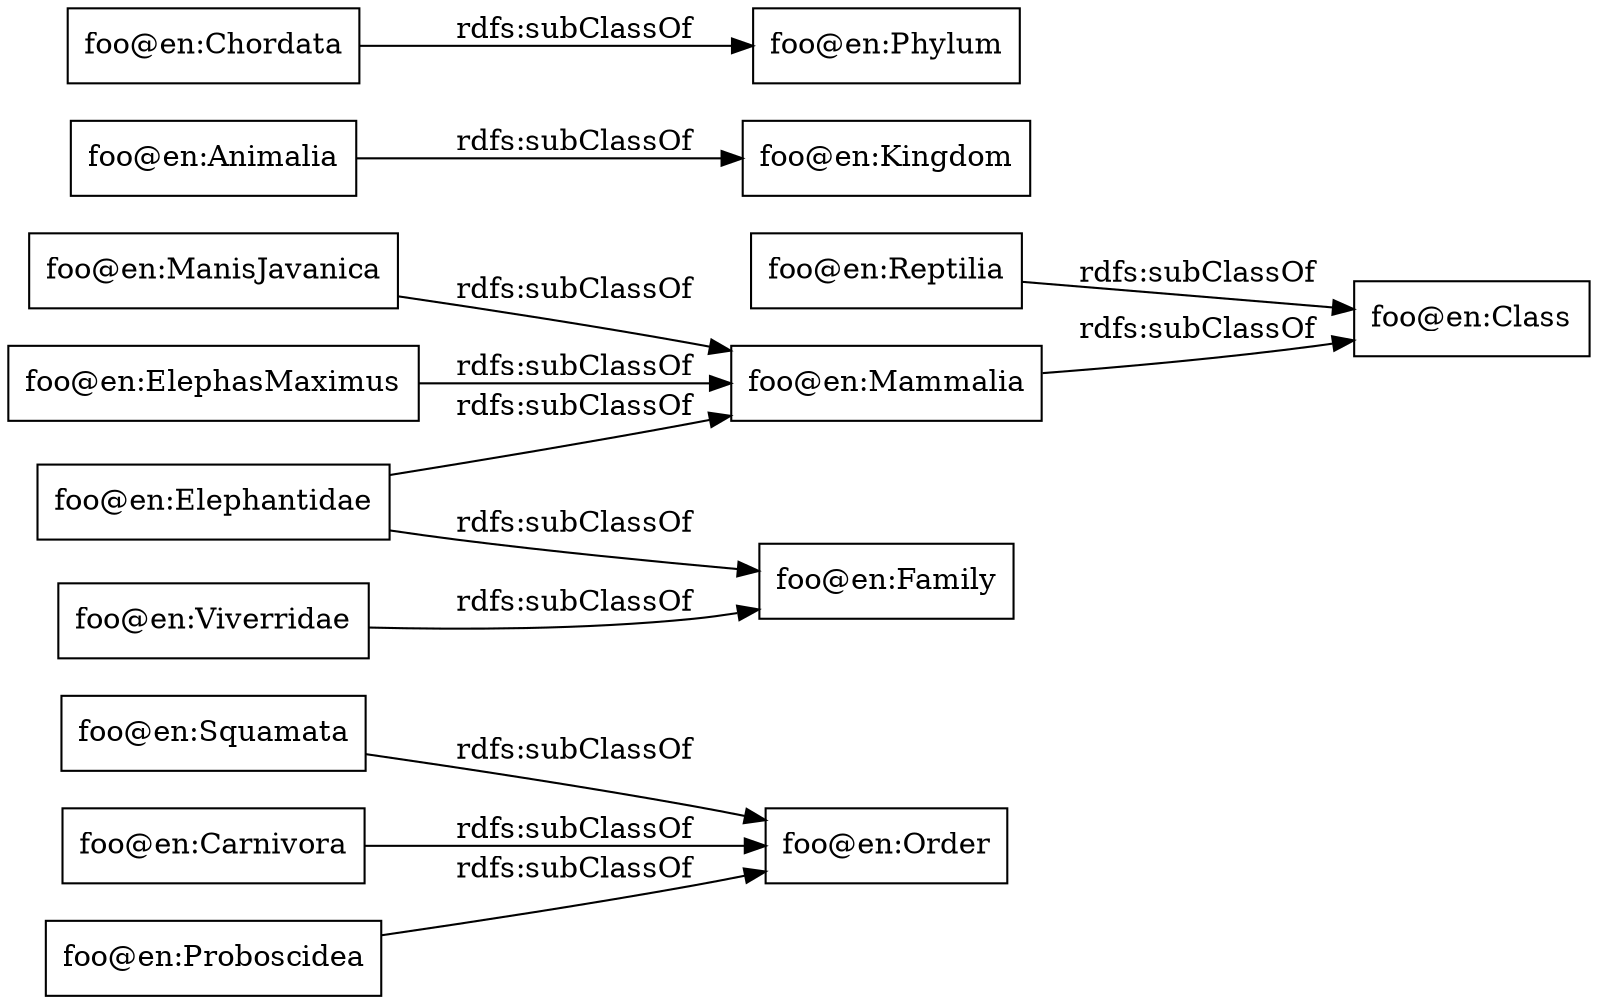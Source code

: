 digraph ar2dtool_diagram { 
rankdir=LR;
size="1000"
node [shape = rectangle, color="black"]; "foo@en:Squamata" "foo@en:Mammalia" "foo@en:Animalia" "foo@en:ManisJavanica" "foo@en:Phylum" "foo@en:ElephasMaximus" "foo@en:Carnivora" "foo@en:Viverridae" "foo@en:Elephantidae" "foo@en:Reptilia" "foo@en:Chordata" "foo@en:Proboscidea" ; /*classes style*/
	"foo@en:ManisJavanica" -> "foo@en:Mammalia" [ label = "rdfs:subClassOf" ];
	"foo@en:Reptilia" -> "foo@en:Class" [ label = "rdfs:subClassOf" ];
	"foo@en:Chordata" -> "foo@en:Phylum" [ label = "rdfs:subClassOf" ];
	"foo@en:Squamata" -> "foo@en:Order" [ label = "rdfs:subClassOf" ];
	"foo@en:Proboscidea" -> "foo@en:Order" [ label = "rdfs:subClassOf" ];
	"foo@en:Elephantidae" -> "foo@en:Mammalia" [ label = "rdfs:subClassOf" ];
	"foo@en:Elephantidae" -> "foo@en:Family" [ label = "rdfs:subClassOf" ];
	"foo@en:Viverridae" -> "foo@en:Family" [ label = "rdfs:subClassOf" ];
	"foo@en:ElephasMaximus" -> "foo@en:Mammalia" [ label = "rdfs:subClassOf" ];
	"foo@en:Carnivora" -> "foo@en:Order" [ label = "rdfs:subClassOf" ];
	"foo@en:Animalia" -> "foo@en:Kingdom" [ label = "rdfs:subClassOf" ];
	"foo@en:Mammalia" -> "foo@en:Class" [ label = "rdfs:subClassOf" ];

}
